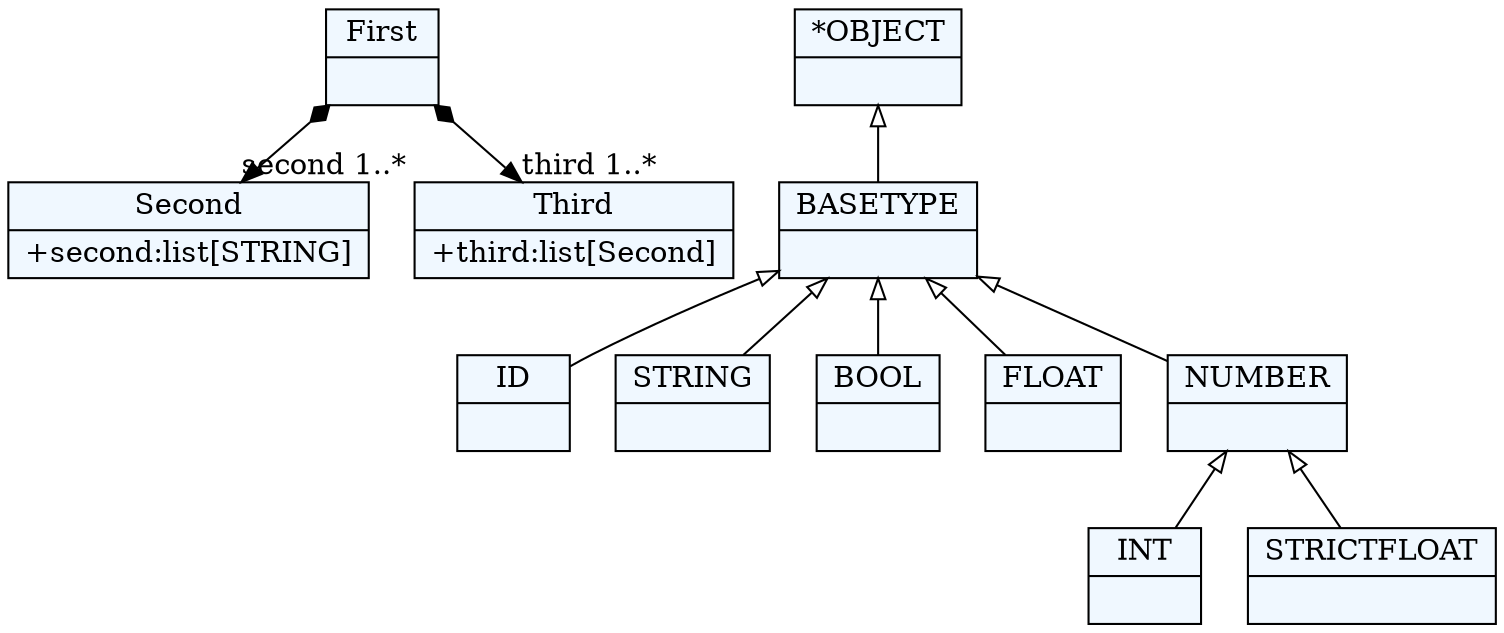 
    digraph xtext {
    fontname = "Bitstream Vera Sans"
    fontsize = 8
    node[
        shape=record,
        style=filled,
        fillcolor=aliceblue
    ]
    nodesep = 0.3
    edge[dir=black,arrowtail=empty]


35056408 -> 35063480[arrowtail=diamond, dir=both, headlabel="second 1..*"]
35056408 -> 35180104[arrowtail=diamond, dir=both, headlabel="third 1..*"]
35056408[ label="{First|}"]

35617912[ label="{ID|}"]

35033320[ label="{STRING|}"]

35272008[ label="{BOOL|}"]

35237256[ label="{INT|}"]

35613432[ label="{FLOAT|}"]

35401128[ label="{STRICTFLOAT|}"]

35219192[ label="{NUMBER|}"]
35219192 -> 35401128 [dir=back]
35219192 -> 35237256 [dir=back]

35224728[ label="{BASETYPE|}"]
35224728 -> 35219192 [dir=back]
35224728 -> 35613432 [dir=back]
35224728 -> 35272008 [dir=back]
35224728 -> 35617912 [dir=back]
35224728 -> 35033320 [dir=back]

35057352[ label="{*OBJECT|}"]
35057352 -> 35224728 [dir=back]

35063480[ label="{Second|+second:list[STRING]\l}"]

35180104[ label="{Third|+third:list[Second]\l}"]


}

